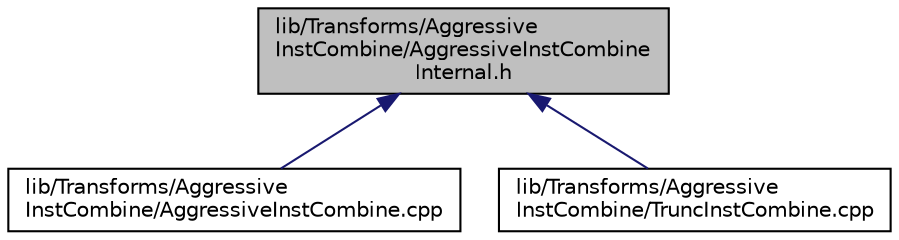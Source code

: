 digraph "lib/Transforms/AggressiveInstCombine/AggressiveInstCombineInternal.h"
{
 // LATEX_PDF_SIZE
  bgcolor="transparent";
  edge [fontname="Helvetica",fontsize="10",labelfontname="Helvetica",labelfontsize="10"];
  node [fontname="Helvetica",fontsize="10",shape="box"];
  Node1 [label="lib/Transforms/Aggressive\lInstCombine/AggressiveInstCombine\lInternal.h",height=0.2,width=0.4,color="black", fillcolor="grey75", style="filled", fontcolor="black",tooltip=" "];
  Node1 -> Node2 [dir="back",color="midnightblue",fontsize="10",style="solid",fontname="Helvetica"];
  Node2 [label="lib/Transforms/Aggressive\lInstCombine/AggressiveInstCombine.cpp",height=0.2,width=0.4,color="black",URL="$AggressiveInstCombine_8cpp.html",tooltip=" "];
  Node1 -> Node3 [dir="back",color="midnightblue",fontsize="10",style="solid",fontname="Helvetica"];
  Node3 [label="lib/Transforms/Aggressive\lInstCombine/TruncInstCombine.cpp",height=0.2,width=0.4,color="black",URL="$TruncInstCombine_8cpp.html",tooltip=" "];
}
